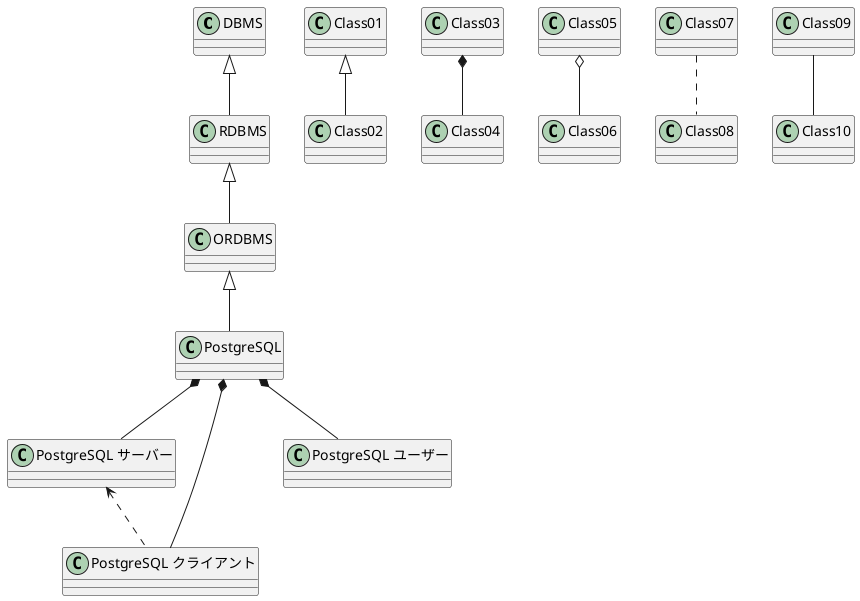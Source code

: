@startuml

/'
"Class01" <|-- "Class02"
"Class03" *-- "Class04"
"Class05" o-- "Class06"
"Class07" .. "Class08"
"Class09" -- "Class10"
'/

"DBMS" <|-- RDBMS
"RDBMS" <|-- ORDBMS
"ORDBMS" <|-- PostgreSQL
"PostgreSQL" *-- "PostgreSQL サーバー"
"PostgreSQL" *-- "PostgreSQL クライアント"
"PostgreSQL" *-- "PostgreSQL ユーザー"
"PostgreSQL サーバー" <.. "PostgreSQL クライアント"

"Class01" <|-- "Class02"
"Class03" *-- "Class04"
"Class05" o-- "Class06"
"Class07" .. "Class08"
"Class09" -- "Class10"
@enduml
